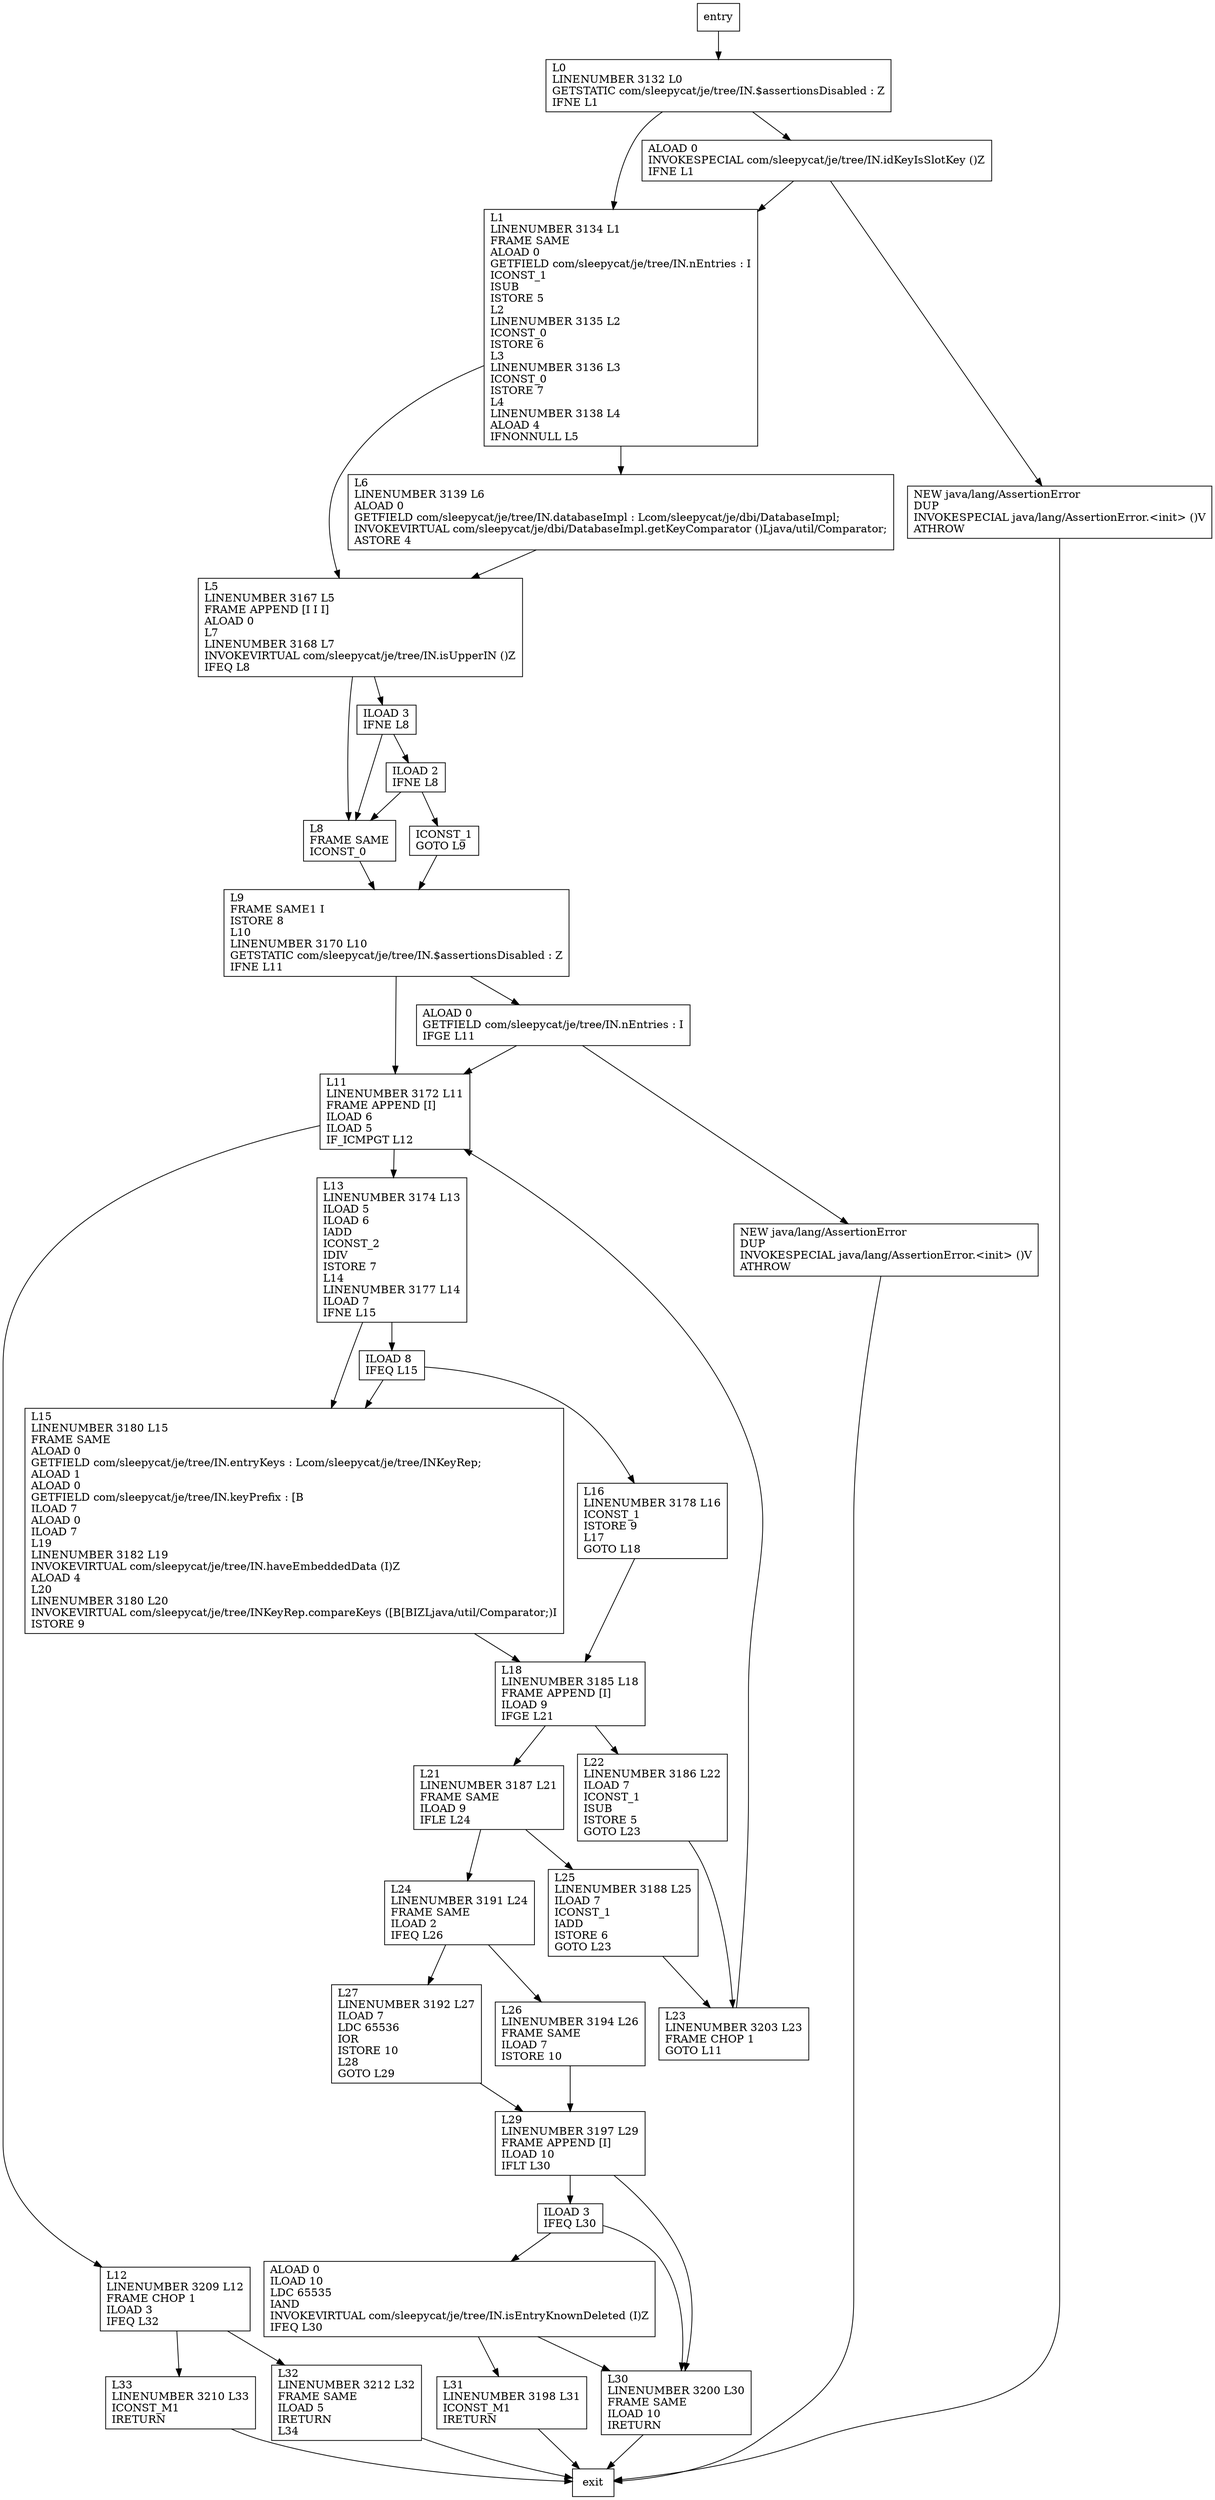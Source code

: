 digraph findEntry {
node [shape=record];
484604017 [label="L24\lLINENUMBER 3191 L24\lFRAME SAME\lILOAD 2\lIFEQ L26\l"];
1836566825 [label="L5\lLINENUMBER 3167 L5\lFRAME APPEND [I I I]\lALOAD 0\lL7\lLINENUMBER 3168 L7\lINVOKEVIRTUAL com/sleepycat/je/tree/IN.isUpperIN ()Z\lIFEQ L8\l"];
588144105 [label="L22\lLINENUMBER 3186 L22\lILOAD 7\lICONST_1\lISUB\lISTORE 5\lGOTO L23\l"];
74808833 [label="NEW java/lang/AssertionError\lDUP\lINVOKESPECIAL java/lang/AssertionError.\<init\> ()V\lATHROW\l"];
495897275 [label="ICONST_1\lGOTO L9\l"];
982891593 [label="ALOAD 0\lGETFIELD com/sleepycat/je/tree/IN.nEntries : I\lIFGE L11\l"];
620992349 [label="L13\lLINENUMBER 3174 L13\lILOAD 5\lILOAD 6\lIADD\lICONST_2\lIDIV\lISTORE 7\lL14\lLINENUMBER 3177 L14\lILOAD 7\lIFNE L15\l"];
2057200014 [label="L32\lLINENUMBER 3212 L32\lFRAME SAME\lILOAD 5\lIRETURN\lL34\l"];
1224524186 [label="L15\lLINENUMBER 3180 L15\lFRAME SAME\lALOAD 0\lGETFIELD com/sleepycat/je/tree/IN.entryKeys : Lcom/sleepycat/je/tree/INKeyRep;\lALOAD 1\lALOAD 0\lGETFIELD com/sleepycat/je/tree/IN.keyPrefix : [B\lILOAD 7\lALOAD 0\lILOAD 7\lL19\lLINENUMBER 3182 L19\lINVOKEVIRTUAL com/sleepycat/je/tree/IN.haveEmbeddedData (I)Z\lALOAD 4\lL20\lLINENUMBER 3180 L20\lINVOKEVIRTUAL com/sleepycat/je/tree/INKeyRep.compareKeys ([B[BIZLjava/util/Comparator;)I\lISTORE 9\l"];
756322051 [label="L1\lLINENUMBER 3134 L1\lFRAME SAME\lALOAD 0\lGETFIELD com/sleepycat/je/tree/IN.nEntries : I\lICONST_1\lISUB\lISTORE 5\lL2\lLINENUMBER 3135 L2\lICONST_0\lISTORE 6\lL3\lLINENUMBER 3136 L3\lICONST_0\lISTORE 7\lL4\lLINENUMBER 3138 L4\lALOAD 4\lIFNONNULL L5\l"];
1537246781 [label="L18\lLINENUMBER 3185 L18\lFRAME APPEND [I]\lILOAD 9\lIFGE L21\l"];
1946919693 [label="ALOAD 0\lILOAD 10\lLDC 65535\lIAND\lINVOKEVIRTUAL com/sleepycat/je/tree/IN.isEntryKnownDeleted (I)Z\lIFEQ L30\l"];
1259104175 [label="ALOAD 0\lINVOKESPECIAL com/sleepycat/je/tree/IN.idKeyIsSlotKey ()Z\lIFNE L1\l"];
1315142879 [label="ILOAD 2\lIFNE L8\l"];
845353644 [label="L12\lLINENUMBER 3209 L12\lFRAME CHOP 1\lILOAD 3\lIFEQ L32\l"];
1646283867 [label="L16\lLINENUMBER 3178 L16\lICONST_1\lISTORE 9\lL17\lGOTO L18\l"];
1173285431 [label="L8\lFRAME SAME\lICONST_0\l"];
1005965016 [label="ILOAD 3\lIFNE L8\l"];
1653979106 [label="L27\lLINENUMBER 3192 L27\lILOAD 7\lLDC 65536\lIOR\lISTORE 10\lL28\lGOTO L29\l"];
223395272 [label="L21\lLINENUMBER 3187 L21\lFRAME SAME\lILOAD 9\lIFLE L24\l"];
1742089751 [label="ILOAD 8\lIFEQ L15\l"];
349448408 [label="L25\lLINENUMBER 3188 L25\lILOAD 7\lICONST_1\lIADD\lISTORE 6\lGOTO L23\l"];
797127791 [label="L9\lFRAME SAME1 I\lISTORE 8\lL10\lLINENUMBER 3170 L10\lGETSTATIC com/sleepycat/je/tree/IN.$assertionsDisabled : Z\lIFNE L11\l"];
1832610353 [label="L29\lLINENUMBER 3197 L29\lFRAME APPEND [I]\lILOAD 10\lIFLT L30\l"];
1478233510 [label="L30\lLINENUMBER 3200 L30\lFRAME SAME\lILOAD 10\lIRETURN\l"];
567213165 [label="L0\lLINENUMBER 3132 L0\lGETSTATIC com/sleepycat/je/tree/IN.$assertionsDisabled : Z\lIFNE L1\l"];
1866836544 [label="L11\lLINENUMBER 3172 L11\lFRAME APPEND [I]\lILOAD 6\lILOAD 5\lIF_ICMPGT L12\l"];
1687301679 [label="L6\lLINENUMBER 3139 L6\lALOAD 0\lGETFIELD com/sleepycat/je/tree/IN.databaseImpl : Lcom/sleepycat/je/dbi/DatabaseImpl;\lINVOKEVIRTUAL com/sleepycat/je/dbi/DatabaseImpl.getKeyComparator ()Ljava/util/Comparator;\lASTORE 4\l"];
1172627134 [label="L26\lLINENUMBER 3194 L26\lFRAME SAME\lILOAD 7\lISTORE 10\l"];
854163851 [label="NEW java/lang/AssertionError\lDUP\lINVOKESPECIAL java/lang/AssertionError.\<init\> ()V\lATHROW\l"];
812894329 [label="L33\lLINENUMBER 3210 L33\lICONST_M1\lIRETURN\l"];
1126997831 [label="L23\lLINENUMBER 3203 L23\lFRAME CHOP 1\lGOTO L11\l"];
1113007455 [label="L31\lLINENUMBER 3198 L31\lICONST_M1\lIRETURN\l"];
1005467957 [label="ILOAD 3\lIFEQ L30\l"];
entry;
exit;
484604017 -> 1172627134;
484604017 -> 1653979106;
1836566825 -> 1173285431;
1836566825 -> 1005965016;
588144105 -> 1126997831;
74808833 -> exit;
495897275 -> 797127791;
982891593 -> 74808833;
982891593 -> 1866836544;
620992349 -> 1742089751;
620992349 -> 1224524186;
2057200014 -> exit;
1224524186 -> 1537246781;
756322051 -> 1687301679;
756322051 -> 1836566825;
1537246781 -> 588144105;
1537246781 -> 223395272;
1946919693 -> 1113007455;
1946919693 -> 1478233510;
1259104175 -> 756322051;
1259104175 -> 854163851;
1315142879 -> 1173285431;
1315142879 -> 495897275;
845353644 -> 812894329;
845353644 -> 2057200014;
1646283867 -> 1537246781;
1173285431 -> 797127791;
1005965016 -> 1315142879;
1005965016 -> 1173285431;
1653979106 -> 1832610353;
223395272 -> 484604017;
223395272 -> 349448408;
1742089751 -> 1646283867;
1742089751 -> 1224524186;
349448408 -> 1126997831;
797127791 -> 982891593;
797127791 -> 1866836544;
1832610353 -> 1478233510;
1832610353 -> 1005467957;
1478233510 -> exit;
567213165 -> 756322051;
567213165 -> 1259104175;
1866836544 -> 845353644;
1866836544 -> 620992349;
entry -> 567213165;
1687301679 -> 1836566825;
1172627134 -> 1832610353;
854163851 -> exit;
812894329 -> exit;
1126997831 -> 1866836544;
1113007455 -> exit;
1005467957 -> 1946919693;
1005467957 -> 1478233510;
}
